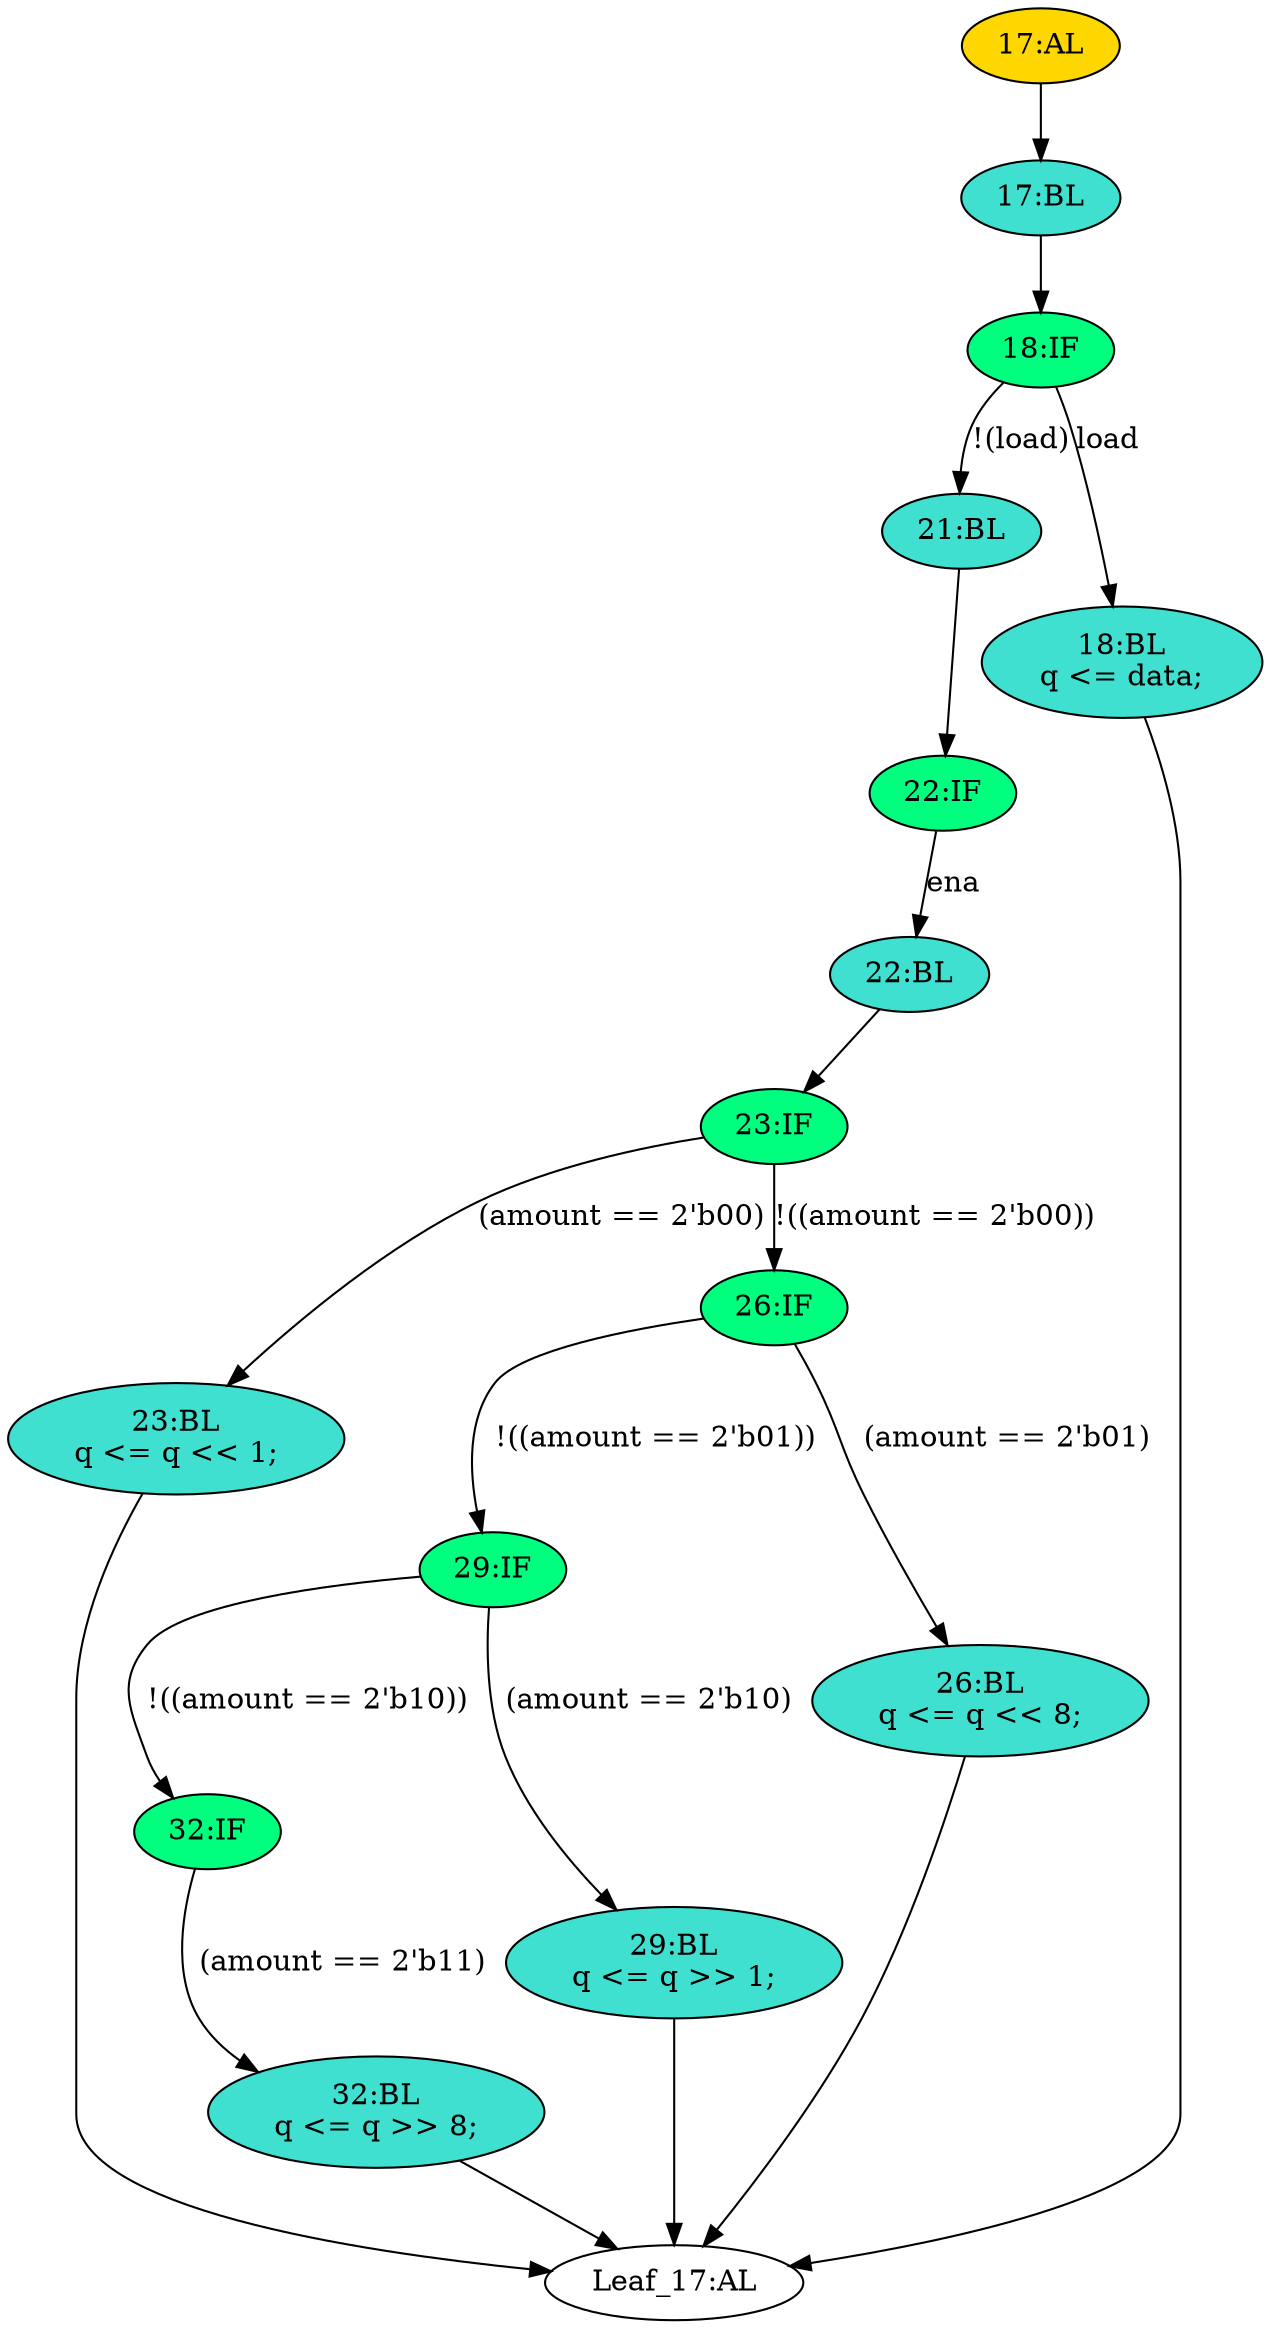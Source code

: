 strict digraph "" {
	node [label="\N"];
	"17:AL"	[ast="<pyverilog.vparser.ast.Always object at 0x7f1e6db79b50>",
		clk_sens=True,
		fillcolor=gold,
		label="17:AL",
		sens="['clk']",
		statements="[]",
		style=filled,
		typ=Always,
		use_var="['load', 'ena', 'amount', 'data', 'q']"];
	"17:BL"	[ast="<pyverilog.vparser.ast.Block object at 0x7f1e6db79d10>",
		fillcolor=turquoise,
		label="17:BL",
		statements="[]",
		style=filled,
		typ=Block];
	"17:AL" -> "17:BL"	[cond="[]",
		lineno=None];
	"23:IF"	[ast="<pyverilog.vparser.ast.IfStatement object at 0x7f1e6db79ed0>",
		fillcolor=springgreen,
		label="23:IF",
		statements="[]",
		style=filled,
		typ=IfStatement];
	"23:BL"	[ast="<pyverilog.vparser.ast.Block object at 0x7f1e6d6b0910>",
		fillcolor=turquoise,
		label="23:BL
q <= q << 1;",
		statements="[<pyverilog.vparser.ast.NonblockingSubstitution object at 0x7f1e6d6b0950>]",
		style=filled,
		typ=Block];
	"23:IF" -> "23:BL"	[cond="['amount']",
		label="(amount == 2'b00)",
		lineno=23];
	"26:IF"	[ast="<pyverilog.vparser.ast.IfStatement object at 0x7f1e6db79f10>",
		fillcolor=springgreen,
		label="26:IF",
		statements="[]",
		style=filled,
		typ=IfStatement];
	"23:IF" -> "26:IF"	[cond="['amount']",
		label="!((amount == 2'b00))",
		lineno=23];
	"22:IF"	[ast="<pyverilog.vparser.ast.IfStatement object at 0x7f1e6db79e10>",
		fillcolor=springgreen,
		label="22:IF",
		statements="[]",
		style=filled,
		typ=IfStatement];
	"22:BL"	[ast="<pyverilog.vparser.ast.Block object at 0x7f1e6db79e90>",
		fillcolor=turquoise,
		label="22:BL",
		statements="[]",
		style=filled,
		typ=Block];
	"22:IF" -> "22:BL"	[cond="['ena']",
		label=ena,
		lineno=22];
	"18:IF"	[ast="<pyverilog.vparser.ast.IfStatement object at 0x7f1e6db79d50>",
		fillcolor=springgreen,
		label="18:IF",
		statements="[]",
		style=filled,
		typ=IfStatement];
	"21:BL"	[ast="<pyverilog.vparser.ast.Block object at 0x7f1e6db79dd0>",
		fillcolor=turquoise,
		label="21:BL",
		statements="[]",
		style=filled,
		typ=Block];
	"18:IF" -> "21:BL"	[cond="['load']",
		label="!(load)",
		lineno=18];
	"18:BL"	[ast="<pyverilog.vparser.ast.Block object at 0x7f1e6d6b0cd0>",
		fillcolor=turquoise,
		label="18:BL
q <= data;",
		statements="[<pyverilog.vparser.ast.NonblockingSubstitution object at 0x7f1e6d6b0d10>]",
		style=filled,
		typ=Block];
	"18:IF" -> "18:BL"	[cond="['load']",
		label=load,
		lineno=18];
	"21:BL" -> "22:IF"	[cond="[]",
		lineno=None];
	"29:IF"	[ast="<pyverilog.vparser.ast.IfStatement object at 0x7f1e6db79f50>",
		fillcolor=springgreen,
		label="29:IF",
		statements="[]",
		style=filled,
		typ=IfStatement];
	"32:IF"	[ast="<pyverilog.vparser.ast.IfStatement object at 0x7f1e6db79f90>",
		fillcolor=springgreen,
		label="32:IF",
		statements="[]",
		style=filled,
		typ=IfStatement];
	"29:IF" -> "32:IF"	[cond="['amount']",
		label="!((amount == 2'b10))",
		lineno=29];
	"29:BL"	[ast="<pyverilog.vparser.ast.Block object at 0x7f1e6d6b0310>",
		fillcolor=turquoise,
		label="29:BL
q <= q >> 1;",
		statements="[<pyverilog.vparser.ast.NonblockingSubstitution object at 0x7f1e6d6b0350>]",
		style=filled,
		typ=Block];
	"29:IF" -> "29:BL"	[cond="['amount']",
		label="(amount == 2'b10)",
		lineno=29];
	"17:BL" -> "18:IF"	[cond="[]",
		lineno=None];
	"32:BL"	[ast="<pyverilog.vparser.ast.Block object at 0x7f1e6db79fd0>",
		fillcolor=turquoise,
		label="32:BL
q <= q >> 8;",
		statements="[<pyverilog.vparser.ast.NonblockingSubstitution object at 0x7f1e6d6b0050>]",
		style=filled,
		typ=Block];
	"32:IF" -> "32:BL"	[cond="['amount']",
		label="(amount == 2'b11)",
		lineno=32];
	"26:BL"	[ast="<pyverilog.vparser.ast.Block object at 0x7f1e6d6b0610>",
		fillcolor=turquoise,
		label="26:BL
q <= q << 8;",
		statements="[<pyverilog.vparser.ast.NonblockingSubstitution object at 0x7f1e6d6b0650>]",
		style=filled,
		typ=Block];
	"Leaf_17:AL"	[def_var="['q']",
		label="Leaf_17:AL"];
	"26:BL" -> "Leaf_17:AL"	[cond="[]",
		lineno=None];
	"18:BL" -> "Leaf_17:AL"	[cond="[]",
		lineno=None];
	"32:BL" -> "Leaf_17:AL"	[cond="[]",
		lineno=None];
	"23:BL" -> "Leaf_17:AL"	[cond="[]",
		lineno=None];
	"26:IF" -> "29:IF"	[cond="['amount']",
		label="!((amount == 2'b01))",
		lineno=26];
	"26:IF" -> "26:BL"	[cond="['amount']",
		label="(amount == 2'b01)",
		lineno=26];
	"22:BL" -> "23:IF"	[cond="[]",
		lineno=None];
	"29:BL" -> "Leaf_17:AL"	[cond="[]",
		lineno=None];
}
